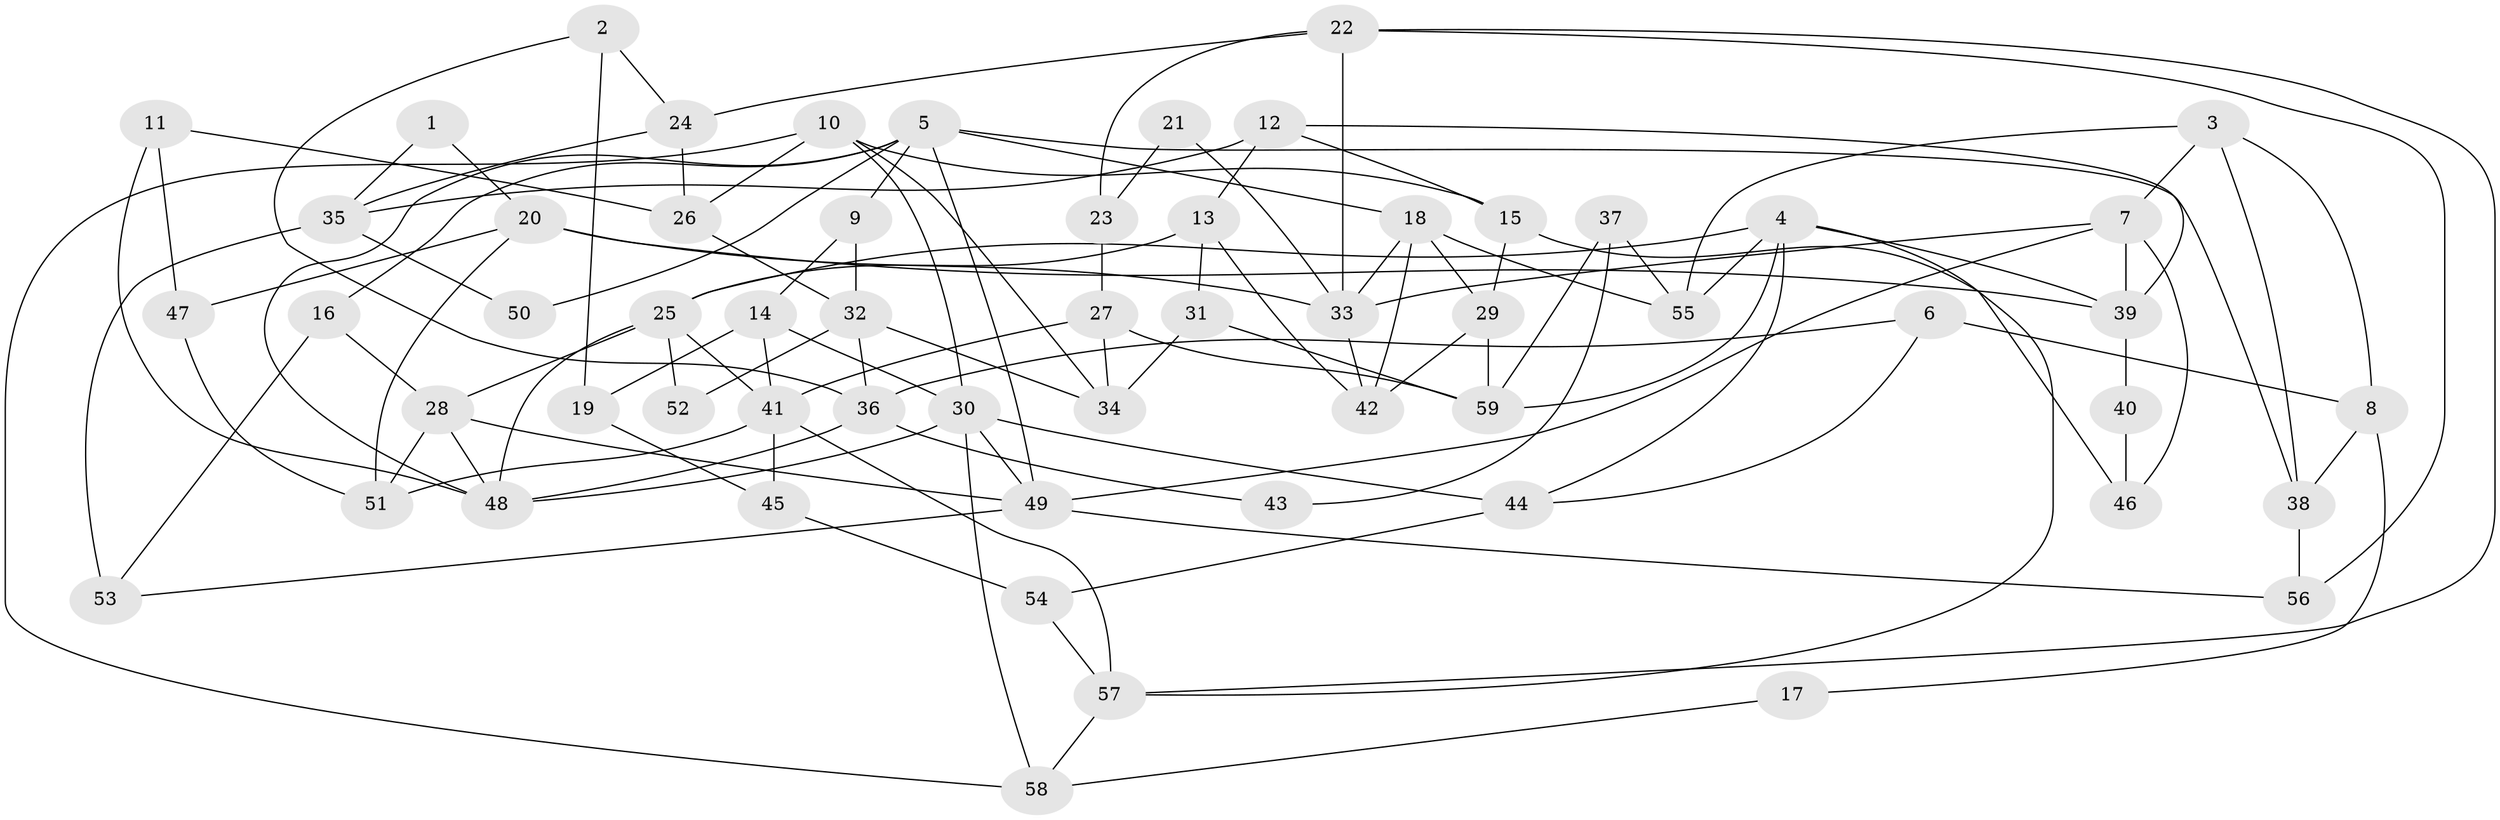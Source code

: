 // Generated by graph-tools (version 1.1) at 2025/26/03/09/25 03:26:11]
// undirected, 59 vertices, 118 edges
graph export_dot {
graph [start="1"]
  node [color=gray90,style=filled];
  1;
  2;
  3;
  4;
  5;
  6;
  7;
  8;
  9;
  10;
  11;
  12;
  13;
  14;
  15;
  16;
  17;
  18;
  19;
  20;
  21;
  22;
  23;
  24;
  25;
  26;
  27;
  28;
  29;
  30;
  31;
  32;
  33;
  34;
  35;
  36;
  37;
  38;
  39;
  40;
  41;
  42;
  43;
  44;
  45;
  46;
  47;
  48;
  49;
  50;
  51;
  52;
  53;
  54;
  55;
  56;
  57;
  58;
  59;
  1 -- 20;
  1 -- 35;
  2 -- 24;
  2 -- 36;
  2 -- 19;
  3 -- 55;
  3 -- 7;
  3 -- 8;
  3 -- 38;
  4 -- 57;
  4 -- 25;
  4 -- 39;
  4 -- 44;
  4 -- 55;
  4 -- 59;
  5 -- 9;
  5 -- 49;
  5 -- 16;
  5 -- 18;
  5 -- 38;
  5 -- 48;
  5 -- 50;
  6 -- 44;
  6 -- 8;
  6 -- 36;
  7 -- 49;
  7 -- 33;
  7 -- 39;
  7 -- 46;
  8 -- 38;
  8 -- 17;
  9 -- 14;
  9 -- 32;
  10 -- 30;
  10 -- 15;
  10 -- 26;
  10 -- 34;
  10 -- 58;
  11 -- 48;
  11 -- 26;
  11 -- 47;
  12 -- 35;
  12 -- 39;
  12 -- 13;
  12 -- 15;
  13 -- 31;
  13 -- 25;
  13 -- 42;
  14 -- 41;
  14 -- 19;
  14 -- 30;
  15 -- 29;
  15 -- 46;
  16 -- 28;
  16 -- 53;
  17 -- 58;
  18 -- 42;
  18 -- 29;
  18 -- 33;
  18 -- 55;
  19 -- 45;
  20 -- 39;
  20 -- 51;
  20 -- 33;
  20 -- 47;
  21 -- 33;
  21 -- 23;
  22 -- 33;
  22 -- 57;
  22 -- 23;
  22 -- 24;
  22 -- 56;
  23 -- 27;
  24 -- 26;
  24 -- 35;
  25 -- 28;
  25 -- 41;
  25 -- 48;
  25 -- 52;
  26 -- 32;
  27 -- 41;
  27 -- 59;
  27 -- 34;
  28 -- 48;
  28 -- 49;
  28 -- 51;
  29 -- 42;
  29 -- 59;
  30 -- 48;
  30 -- 44;
  30 -- 49;
  30 -- 58;
  31 -- 59;
  31 -- 34;
  32 -- 36;
  32 -- 34;
  32 -- 52;
  33 -- 42;
  35 -- 53;
  35 -- 50;
  36 -- 48;
  36 -- 43;
  37 -- 55;
  37 -- 59;
  37 -- 43;
  38 -- 56;
  39 -- 40;
  40 -- 46;
  41 -- 51;
  41 -- 45;
  41 -- 57;
  44 -- 54;
  45 -- 54;
  47 -- 51;
  49 -- 56;
  49 -- 53;
  54 -- 57;
  57 -- 58;
}

